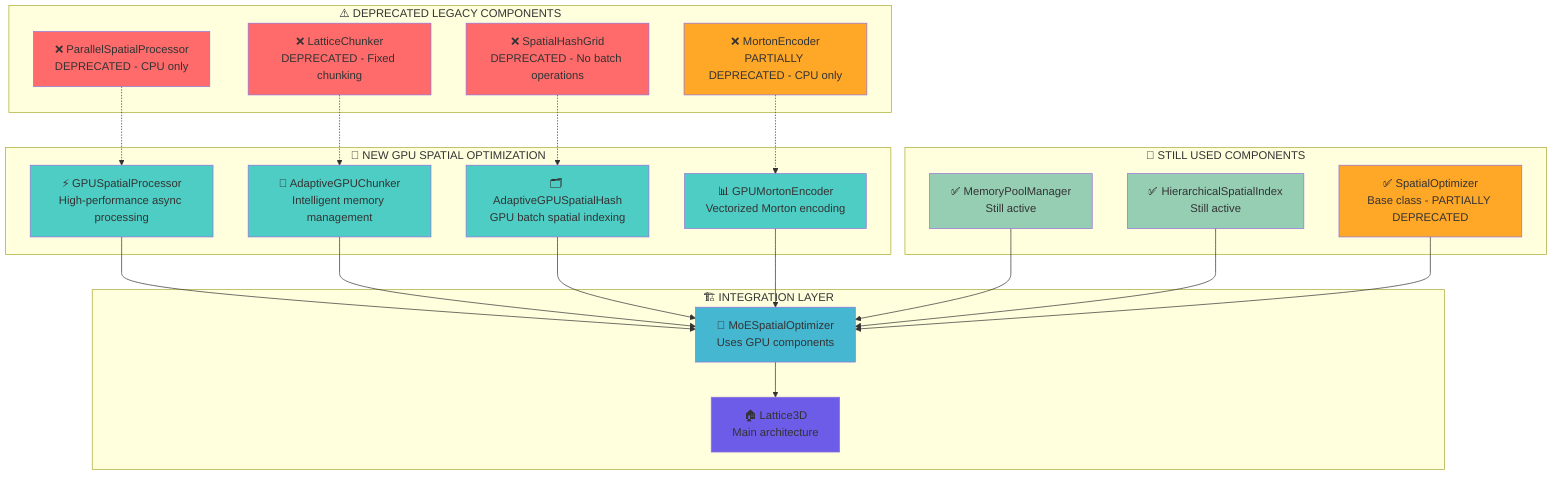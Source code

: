 graph TD
    subgraph "🚀 NEW GPU SPATIAL OPTIMIZATION"
        A["⚡ GPUSpatialProcessor<br/>High-performance async processing"]
        B["🧩 AdaptiveGPUChunker<br/>Intelligent memory management"]
        C["🗂️ AdaptiveGPUSpatialHash<br/>GPU batch spatial indexing"]
        D["📊 GPUMortonEncoder<br/>Vectorized Morton encoding"]
    end
    
    subgraph "⚠️ DEPRECATED LEGACY COMPONENTS"
        E["❌ ParallelSpatialProcessor<br/>DEPRECATED - CPU only"]
        F["❌ LatticeChunker<br/>DEPRECATED - Fixed chunking"]
        G["❌ SpatialHashGrid<br/>DEPRECATED - No batch operations"]
        H["❌ MortonEncoder<br/>PARTIALLY DEPRECATED - CPU only"]
    end
    
    subgraph "🔧 STILL USED COMPONENTS"
        I["✅ MemoryPoolManager<br/>Still active"]
        J["✅ HierarchicalSpatialIndex<br/>Still active"]
        K["✅ SpatialOptimizer<br/>Base class - PARTIALLY DEPRECATED"]
    end
    
    subgraph "🏗️ INTEGRATION LAYER"
        L["🎯 MoESpatialOptimizer<br/>Uses GPU components"]
        M["🏠 Lattice3D<br/>Main architecture"]
    end
    
    A --> L
    B --> L
    C --> L
    D --> L
    
    I --> L
    J --> L
    K --> L
    
    L --> M
    
    E -.-> A
    F -.-> B
    G -.-> C
    H -.-> D
    
    style A fill:#4ecdc4
    style B fill:#4ecdc4
    style C fill:#4ecdc4
    style D fill:#4ecdc4
    
    style E fill:#ff6b6b
    style F fill:#ff6b6b
    style G fill:#ff6b6b
    style H fill:#ffa726
    
    style I fill:#96ceb4
    style J fill:#96ceb4
    style K fill:#ffa726
    
    style L fill:#45b7d1
    style M fill:#6c5ce7